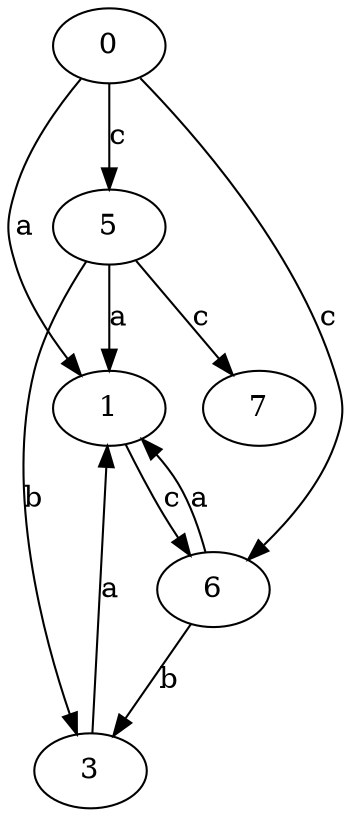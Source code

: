 strict digraph  {
0;
1;
3;
5;
6;
7;
0 -> 1  [label=a];
0 -> 5  [label=c];
0 -> 6  [label=c];
1 -> 6  [label=c];
3 -> 1  [label=a];
5 -> 1  [label=a];
5 -> 3  [label=b];
5 -> 7  [label=c];
6 -> 1  [label=a];
6 -> 3  [label=b];
}
